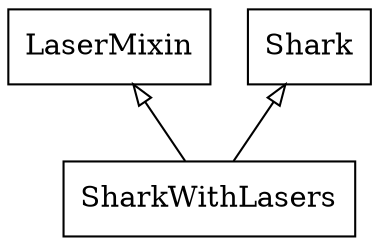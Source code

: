 digraph "classes" {
rankdir=BT
charset="utf-8"
"shark_inherit_1.LaserMixin" [color="black", fontcolor="black", label=<LaserMixin>, shape="record", style="solid"];
"shark_inherit_1.Shark" [color="black", fontcolor="black", label=<Shark>, shape="record", style="solid"];
"shark_inherit_1.SharkWithLasers" [color="black", fontcolor="black", label=<SharkWithLasers>, shape="record", style="solid"];
"shark_inherit_1.SharkWithLasers" -> "shark_inherit_1.LaserMixin" [arrowhead="empty", arrowtail="none"];
"shark_inherit_1.SharkWithLasers" -> "shark_inherit_1.Shark" [arrowhead="empty", arrowtail="none"];
}
